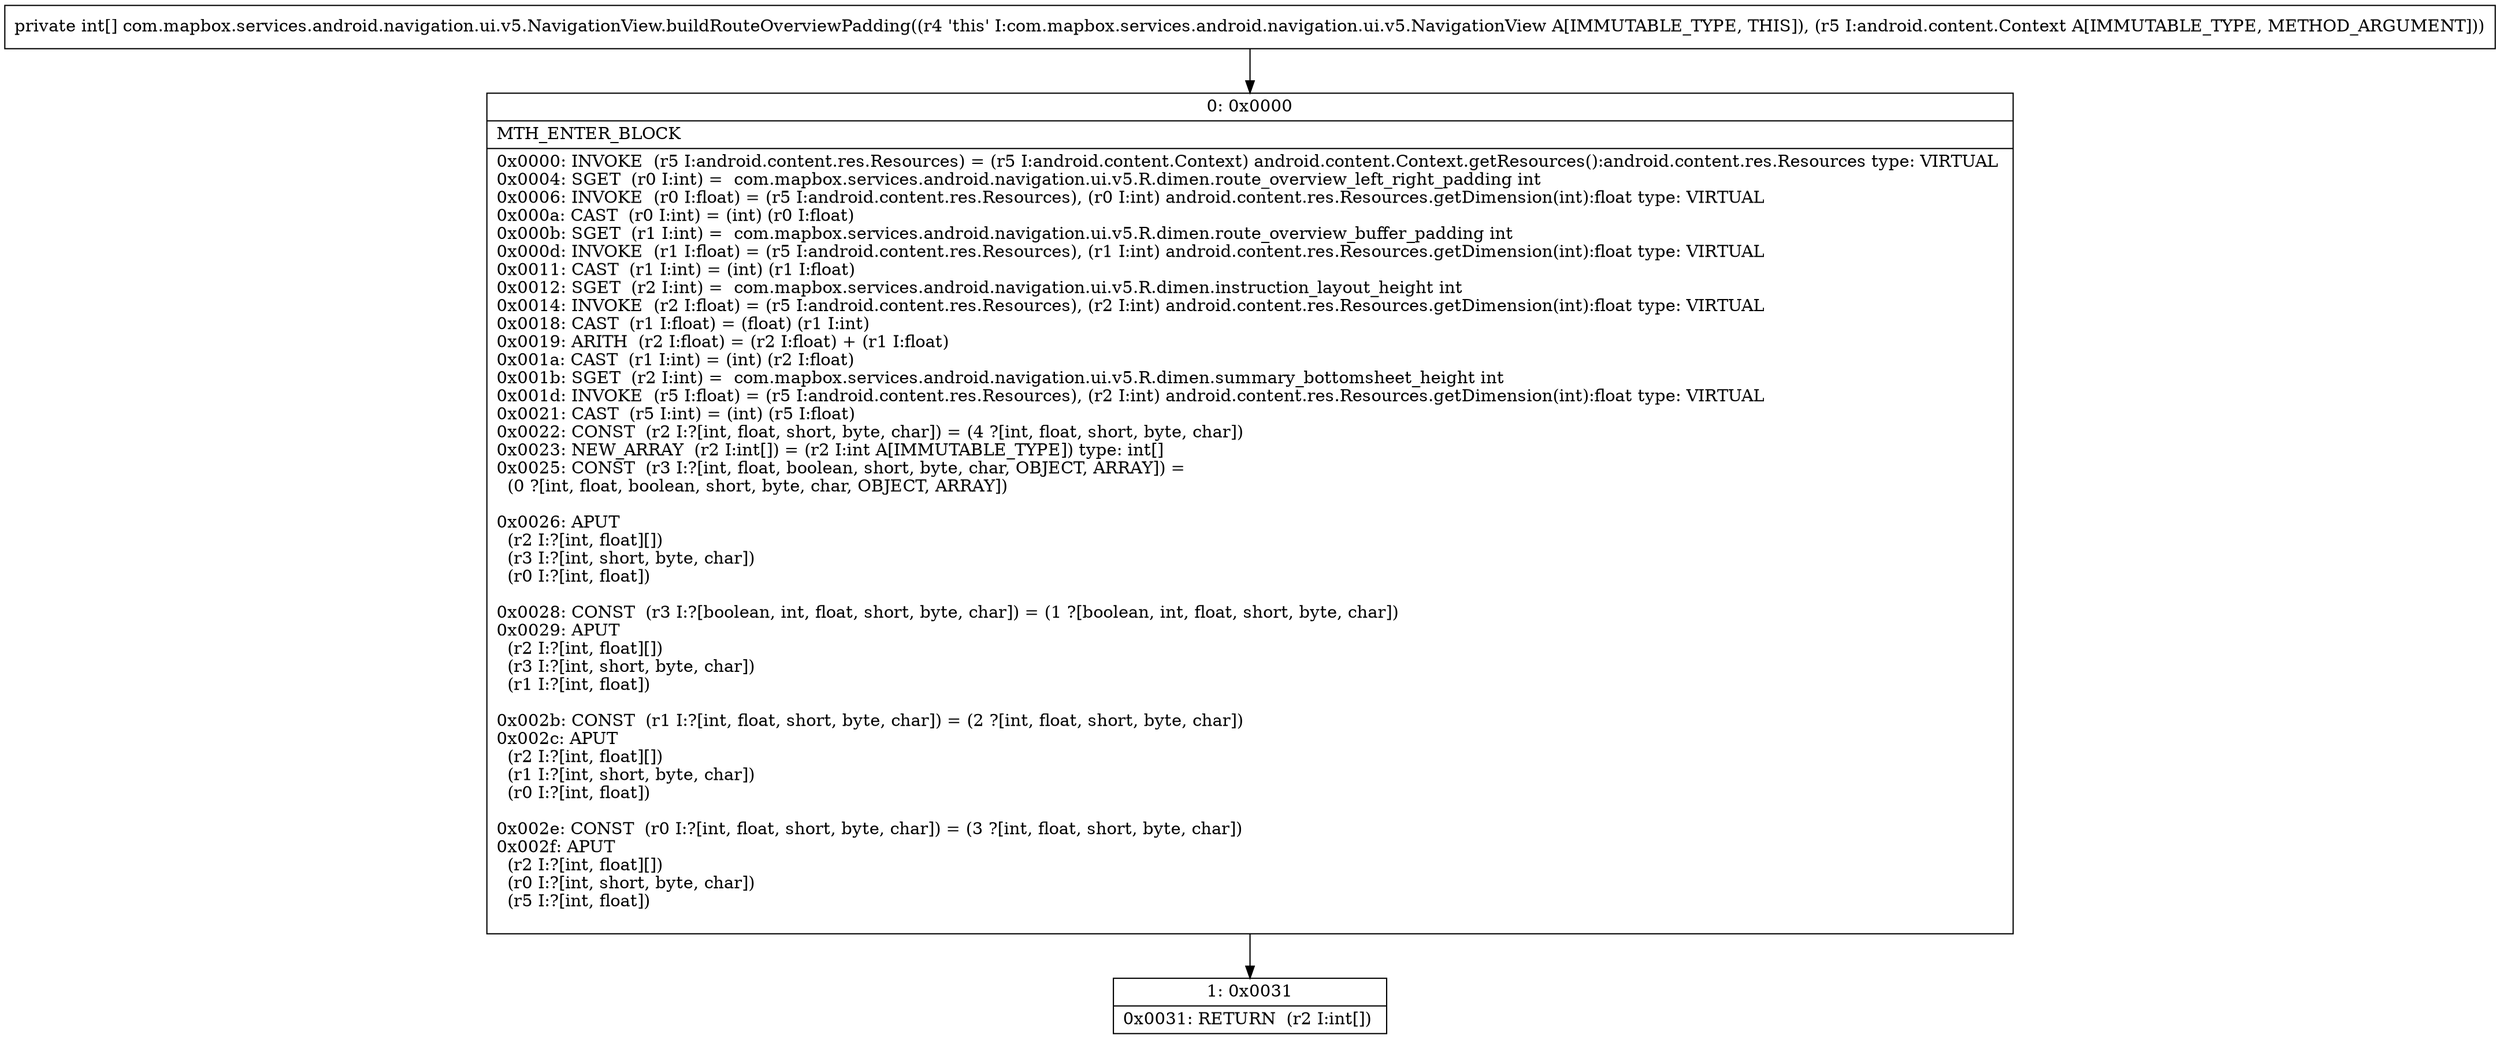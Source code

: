digraph "CFG forcom.mapbox.services.android.navigation.ui.v5.NavigationView.buildRouteOverviewPadding(Landroid\/content\/Context;)[I" {
Node_0 [shape=record,label="{0\:\ 0x0000|MTH_ENTER_BLOCK\l|0x0000: INVOKE  (r5 I:android.content.res.Resources) = (r5 I:android.content.Context) android.content.Context.getResources():android.content.res.Resources type: VIRTUAL \l0x0004: SGET  (r0 I:int) =  com.mapbox.services.android.navigation.ui.v5.R.dimen.route_overview_left_right_padding int \l0x0006: INVOKE  (r0 I:float) = (r5 I:android.content.res.Resources), (r0 I:int) android.content.res.Resources.getDimension(int):float type: VIRTUAL \l0x000a: CAST  (r0 I:int) = (int) (r0 I:float) \l0x000b: SGET  (r1 I:int) =  com.mapbox.services.android.navigation.ui.v5.R.dimen.route_overview_buffer_padding int \l0x000d: INVOKE  (r1 I:float) = (r5 I:android.content.res.Resources), (r1 I:int) android.content.res.Resources.getDimension(int):float type: VIRTUAL \l0x0011: CAST  (r1 I:int) = (int) (r1 I:float) \l0x0012: SGET  (r2 I:int) =  com.mapbox.services.android.navigation.ui.v5.R.dimen.instruction_layout_height int \l0x0014: INVOKE  (r2 I:float) = (r5 I:android.content.res.Resources), (r2 I:int) android.content.res.Resources.getDimension(int):float type: VIRTUAL \l0x0018: CAST  (r1 I:float) = (float) (r1 I:int) \l0x0019: ARITH  (r2 I:float) = (r2 I:float) + (r1 I:float) \l0x001a: CAST  (r1 I:int) = (int) (r2 I:float) \l0x001b: SGET  (r2 I:int) =  com.mapbox.services.android.navigation.ui.v5.R.dimen.summary_bottomsheet_height int \l0x001d: INVOKE  (r5 I:float) = (r5 I:android.content.res.Resources), (r2 I:int) android.content.res.Resources.getDimension(int):float type: VIRTUAL \l0x0021: CAST  (r5 I:int) = (int) (r5 I:float) \l0x0022: CONST  (r2 I:?[int, float, short, byte, char]) = (4 ?[int, float, short, byte, char]) \l0x0023: NEW_ARRAY  (r2 I:int[]) = (r2 I:int A[IMMUTABLE_TYPE]) type: int[] \l0x0025: CONST  (r3 I:?[int, float, boolean, short, byte, char, OBJECT, ARRAY]) = \l  (0 ?[int, float, boolean, short, byte, char, OBJECT, ARRAY])\l \l0x0026: APUT  \l  (r2 I:?[int, float][])\l  (r3 I:?[int, short, byte, char])\l  (r0 I:?[int, float])\l \l0x0028: CONST  (r3 I:?[boolean, int, float, short, byte, char]) = (1 ?[boolean, int, float, short, byte, char]) \l0x0029: APUT  \l  (r2 I:?[int, float][])\l  (r3 I:?[int, short, byte, char])\l  (r1 I:?[int, float])\l \l0x002b: CONST  (r1 I:?[int, float, short, byte, char]) = (2 ?[int, float, short, byte, char]) \l0x002c: APUT  \l  (r2 I:?[int, float][])\l  (r1 I:?[int, short, byte, char])\l  (r0 I:?[int, float])\l \l0x002e: CONST  (r0 I:?[int, float, short, byte, char]) = (3 ?[int, float, short, byte, char]) \l0x002f: APUT  \l  (r2 I:?[int, float][])\l  (r0 I:?[int, short, byte, char])\l  (r5 I:?[int, float])\l \l}"];
Node_1 [shape=record,label="{1\:\ 0x0031|0x0031: RETURN  (r2 I:int[]) \l}"];
MethodNode[shape=record,label="{private int[] com.mapbox.services.android.navigation.ui.v5.NavigationView.buildRouteOverviewPadding((r4 'this' I:com.mapbox.services.android.navigation.ui.v5.NavigationView A[IMMUTABLE_TYPE, THIS]), (r5 I:android.content.Context A[IMMUTABLE_TYPE, METHOD_ARGUMENT])) }"];
MethodNode -> Node_0;
Node_0 -> Node_1;
}

